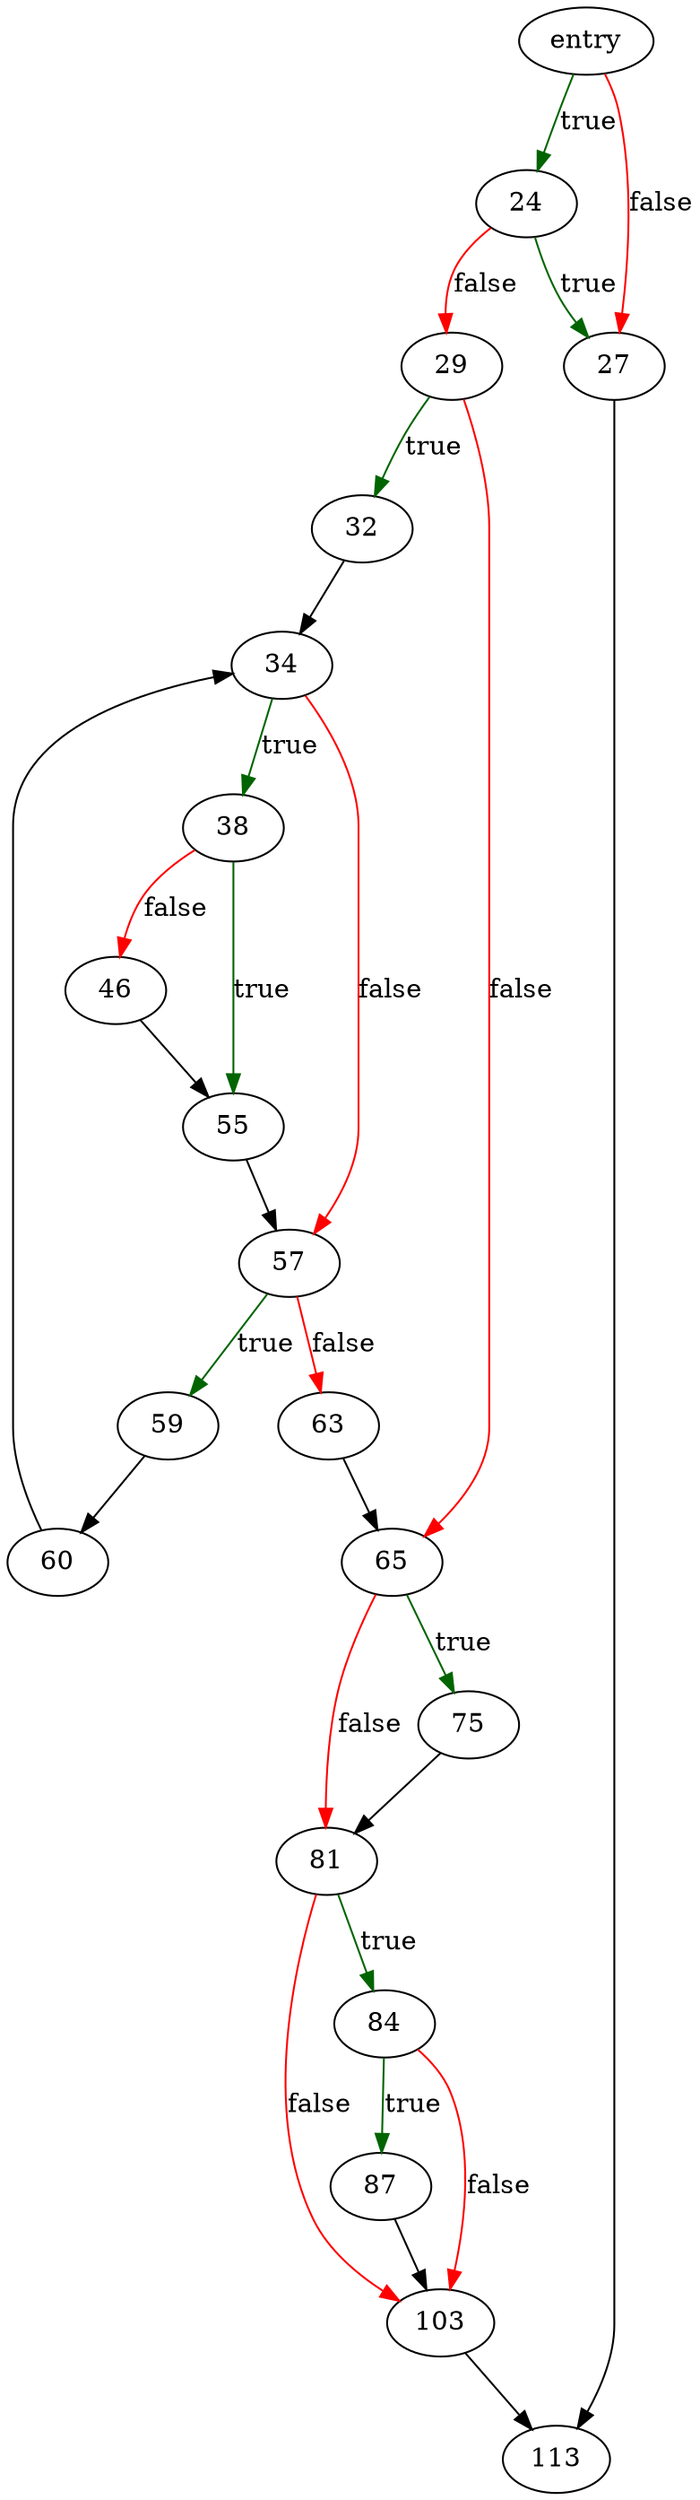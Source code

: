 digraph "sqlite3Prepare16" {
	// Node definitions.
	6 [label=entry];
	24;
	27;
	29;
	32;
	34;
	38;
	46;
	55;
	57;
	59;
	60;
	63;
	65;
	75;
	81;
	84;
	87;
	103;
	113;

	// Edge definitions.
	6 -> 24 [
		color=darkgreen
		label=true
	];
	6 -> 27 [
		color=red
		label=false
	];
	24 -> 27 [
		color=darkgreen
		label=true
	];
	24 -> 29 [
		color=red
		label=false
	];
	27 -> 113;
	29 -> 32 [
		color=darkgreen
		label=true
	];
	29 -> 65 [
		color=red
		label=false
	];
	32 -> 34;
	34 -> 38 [
		color=darkgreen
		label=true
	];
	34 -> 57 [
		color=red
		label=false
	];
	38 -> 46 [
		color=red
		label=false
	];
	38 -> 55 [
		color=darkgreen
		label=true
	];
	46 -> 55;
	55 -> 57;
	57 -> 59 [
		color=darkgreen
		label=true
	];
	57 -> 63 [
		color=red
		label=false
	];
	59 -> 60;
	60 -> 34;
	63 -> 65;
	65 -> 75 [
		color=darkgreen
		label=true
	];
	65 -> 81 [
		color=red
		label=false
	];
	75 -> 81;
	81 -> 84 [
		color=darkgreen
		label=true
	];
	81 -> 103 [
		color=red
		label=false
	];
	84 -> 87 [
		color=darkgreen
		label=true
	];
	84 -> 103 [
		color=red
		label=false
	];
	87 -> 103;
	103 -> 113;
}
